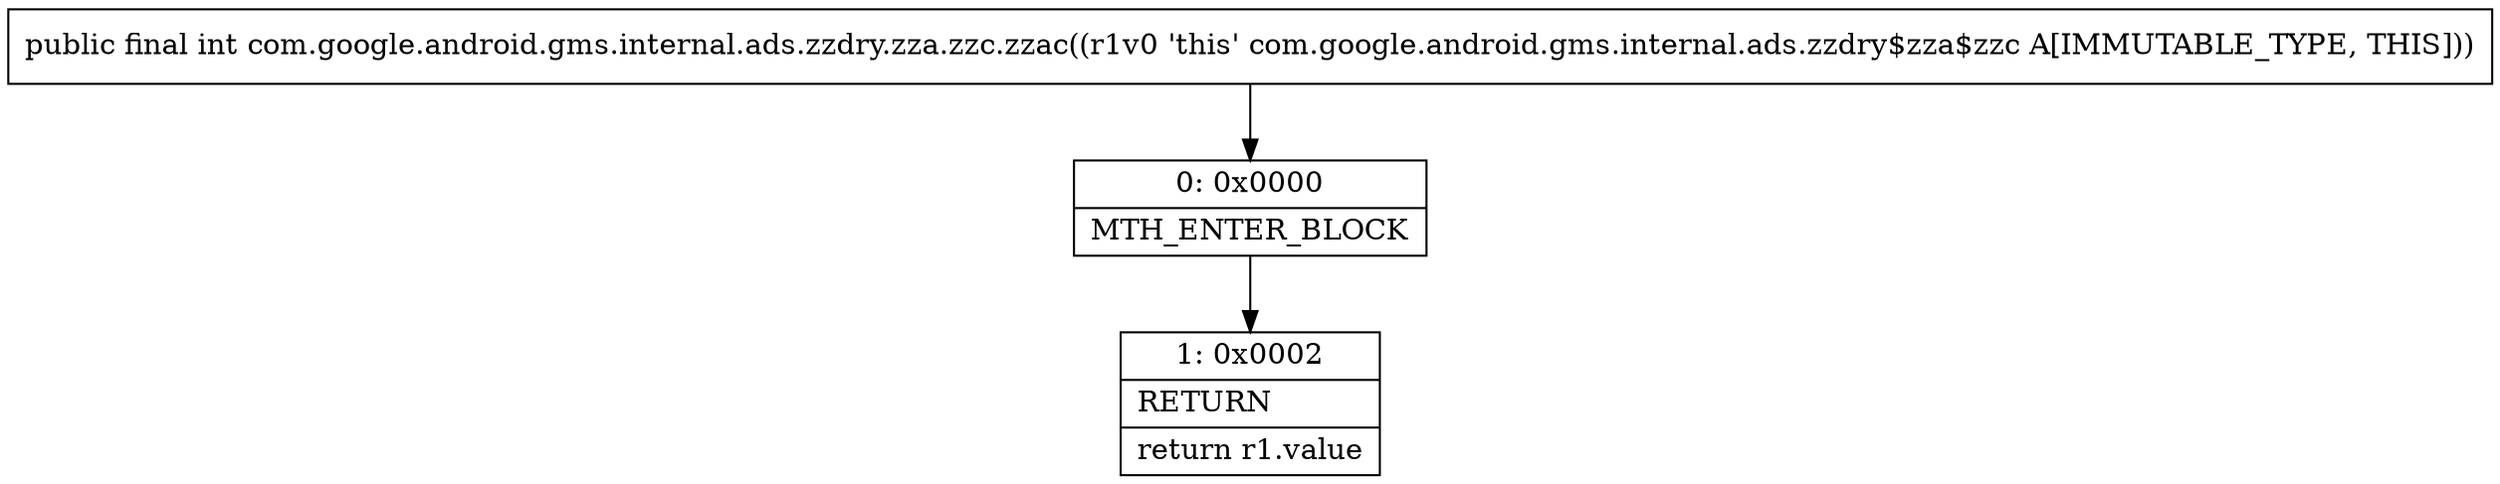 digraph "CFG forcom.google.android.gms.internal.ads.zzdry.zza.zzc.zzac()I" {
Node_0 [shape=record,label="{0\:\ 0x0000|MTH_ENTER_BLOCK\l}"];
Node_1 [shape=record,label="{1\:\ 0x0002|RETURN\l|return r1.value\l}"];
MethodNode[shape=record,label="{public final int com.google.android.gms.internal.ads.zzdry.zza.zzc.zzac((r1v0 'this' com.google.android.gms.internal.ads.zzdry$zza$zzc A[IMMUTABLE_TYPE, THIS])) }"];
MethodNode -> Node_0;
Node_0 -> Node_1;
}


